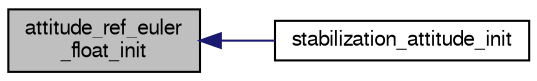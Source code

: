 digraph "attitude_ref_euler_float_init"
{
  edge [fontname="FreeSans",fontsize="10",labelfontname="FreeSans",labelfontsize="10"];
  node [fontname="FreeSans",fontsize="10",shape=record];
  rankdir="LR";
  Node1 [label="attitude_ref_euler\l_float_init",height=0.2,width=0.4,color="black", fillcolor="grey75", style="filled", fontcolor="black"];
  Node1 -> Node2 [dir="back",color="midnightblue",fontsize="10",style="solid",fontname="FreeSans"];
  Node2 [label="stabilization_attitude_init",height=0.2,width=0.4,color="black", fillcolor="white", style="filled",URL="$stabilization__attitude__euler__float_8c.html#a03d27593d891182c04fc5337766733d1"];
}
